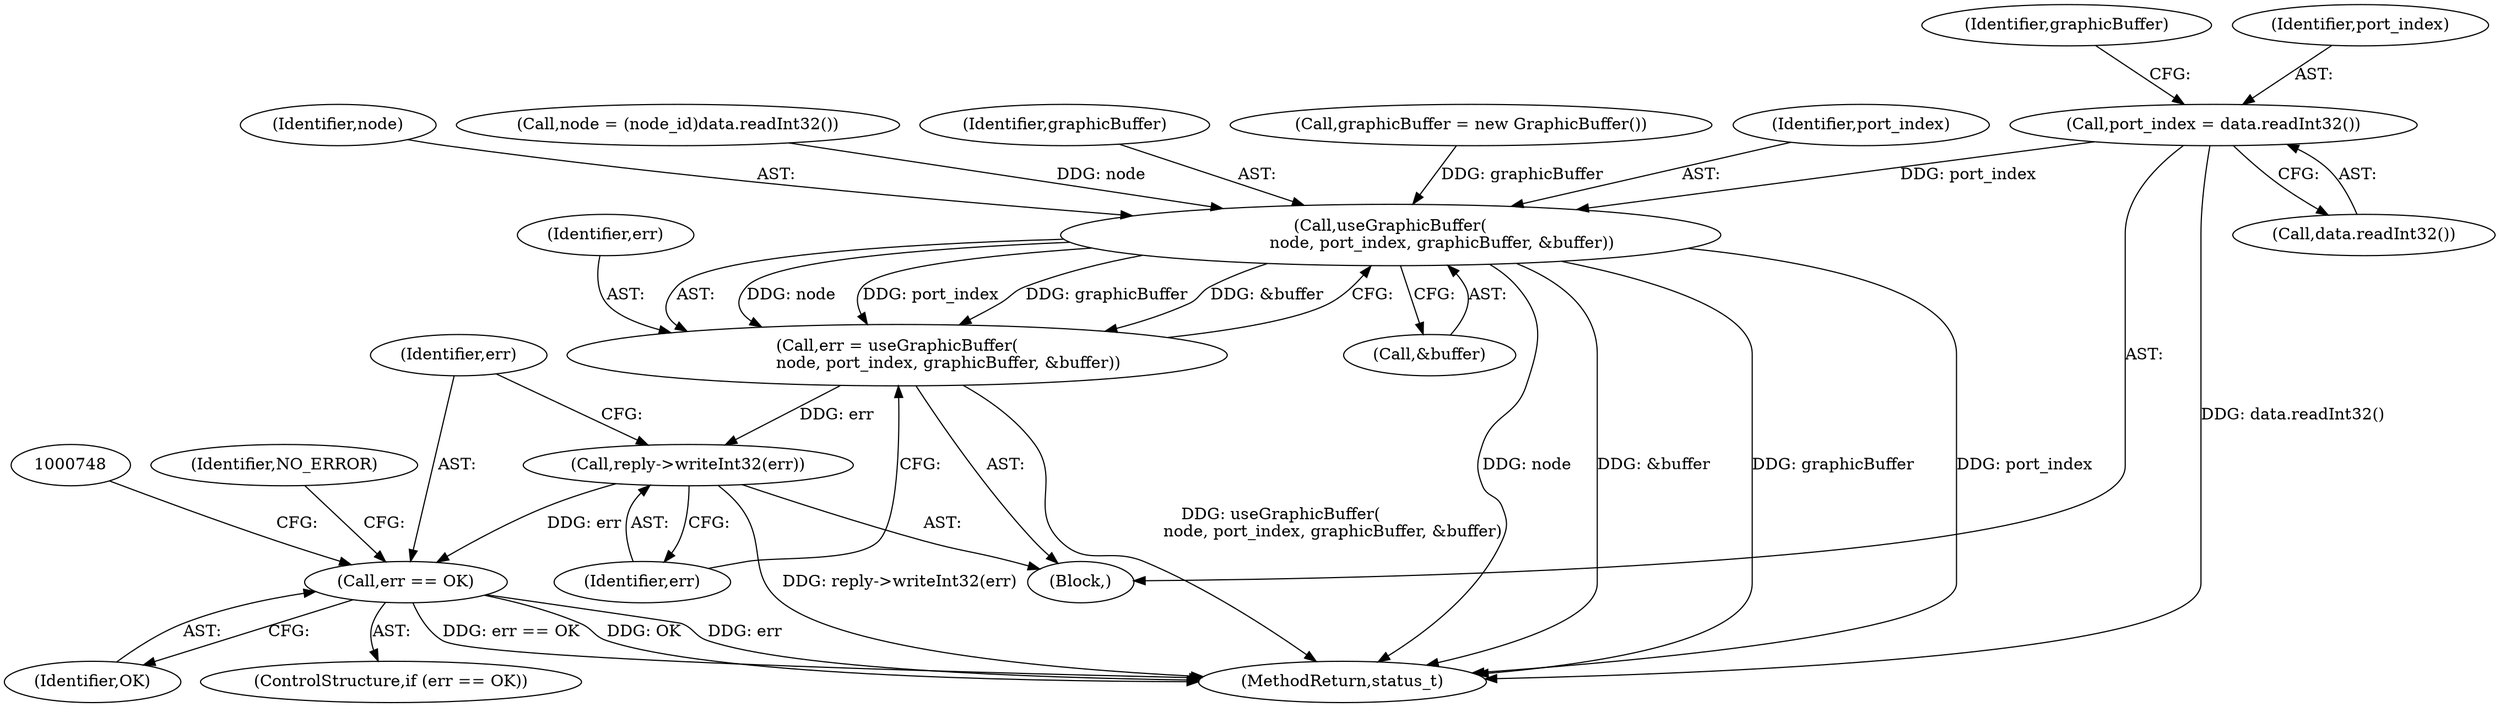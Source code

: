 digraph "0_Android_db829699d3293f254a7387894303451a91278986@API" {
"1000718" [label="(Call,port_index = data.readInt32())"];
"1000733" [label="(Call,useGraphicBuffer(\n                    node, port_index, graphicBuffer, &buffer))"];
"1000731" [label="(Call,err = useGraphicBuffer(\n                    node, port_index, graphicBuffer, &buffer))"];
"1000739" [label="(Call,reply->writeInt32(err))"];
"1000742" [label="(Call,err == OK)"];
"1001364" [label="(MethodReturn,status_t)"];
"1000736" [label="(Identifier,graphicBuffer)"];
"1000723" [label="(Identifier,graphicBuffer)"];
"1000751" [label="(Identifier,NO_ERROR)"];
"1000742" [label="(Call,err == OK)"];
"1000722" [label="(Call,graphicBuffer = new GraphicBuffer())"];
"1000743" [label="(Identifier,err)"];
"1000739" [label="(Call,reply->writeInt32(err))"];
"1000735" [label="(Identifier,port_index)"];
"1000744" [label="(Identifier,OK)"];
"1000741" [label="(ControlStructure,if (err == OK))"];
"1000718" [label="(Call,port_index = data.readInt32())"];
"1000734" [label="(Identifier,node)"];
"1000732" [label="(Identifier,err)"];
"1000706" [label="(Block,)"];
"1000720" [label="(Call,data.readInt32())"];
"1000719" [label="(Identifier,port_index)"];
"1000733" [label="(Call,useGraphicBuffer(\n                    node, port_index, graphicBuffer, &buffer))"];
"1000731" [label="(Call,err = useGraphicBuffer(\n                    node, port_index, graphicBuffer, &buffer))"];
"1000712" [label="(Call,node = (node_id)data.readInt32())"];
"1000737" [label="(Call,&buffer)"];
"1000740" [label="(Identifier,err)"];
"1000718" -> "1000706"  [label="AST: "];
"1000718" -> "1000720"  [label="CFG: "];
"1000719" -> "1000718"  [label="AST: "];
"1000720" -> "1000718"  [label="AST: "];
"1000723" -> "1000718"  [label="CFG: "];
"1000718" -> "1001364"  [label="DDG: data.readInt32()"];
"1000718" -> "1000733"  [label="DDG: port_index"];
"1000733" -> "1000731"  [label="AST: "];
"1000733" -> "1000737"  [label="CFG: "];
"1000734" -> "1000733"  [label="AST: "];
"1000735" -> "1000733"  [label="AST: "];
"1000736" -> "1000733"  [label="AST: "];
"1000737" -> "1000733"  [label="AST: "];
"1000731" -> "1000733"  [label="CFG: "];
"1000733" -> "1001364"  [label="DDG: port_index"];
"1000733" -> "1001364"  [label="DDG: node"];
"1000733" -> "1001364"  [label="DDG: &buffer"];
"1000733" -> "1001364"  [label="DDG: graphicBuffer"];
"1000733" -> "1000731"  [label="DDG: node"];
"1000733" -> "1000731"  [label="DDG: port_index"];
"1000733" -> "1000731"  [label="DDG: graphicBuffer"];
"1000733" -> "1000731"  [label="DDG: &buffer"];
"1000712" -> "1000733"  [label="DDG: node"];
"1000722" -> "1000733"  [label="DDG: graphicBuffer"];
"1000731" -> "1000706"  [label="AST: "];
"1000732" -> "1000731"  [label="AST: "];
"1000740" -> "1000731"  [label="CFG: "];
"1000731" -> "1001364"  [label="DDG: useGraphicBuffer(\n                    node, port_index, graphicBuffer, &buffer)"];
"1000731" -> "1000739"  [label="DDG: err"];
"1000739" -> "1000706"  [label="AST: "];
"1000739" -> "1000740"  [label="CFG: "];
"1000740" -> "1000739"  [label="AST: "];
"1000743" -> "1000739"  [label="CFG: "];
"1000739" -> "1001364"  [label="DDG: reply->writeInt32(err)"];
"1000739" -> "1000742"  [label="DDG: err"];
"1000742" -> "1000741"  [label="AST: "];
"1000742" -> "1000744"  [label="CFG: "];
"1000743" -> "1000742"  [label="AST: "];
"1000744" -> "1000742"  [label="AST: "];
"1000748" -> "1000742"  [label="CFG: "];
"1000751" -> "1000742"  [label="CFG: "];
"1000742" -> "1001364"  [label="DDG: err == OK"];
"1000742" -> "1001364"  [label="DDG: OK"];
"1000742" -> "1001364"  [label="DDG: err"];
}
